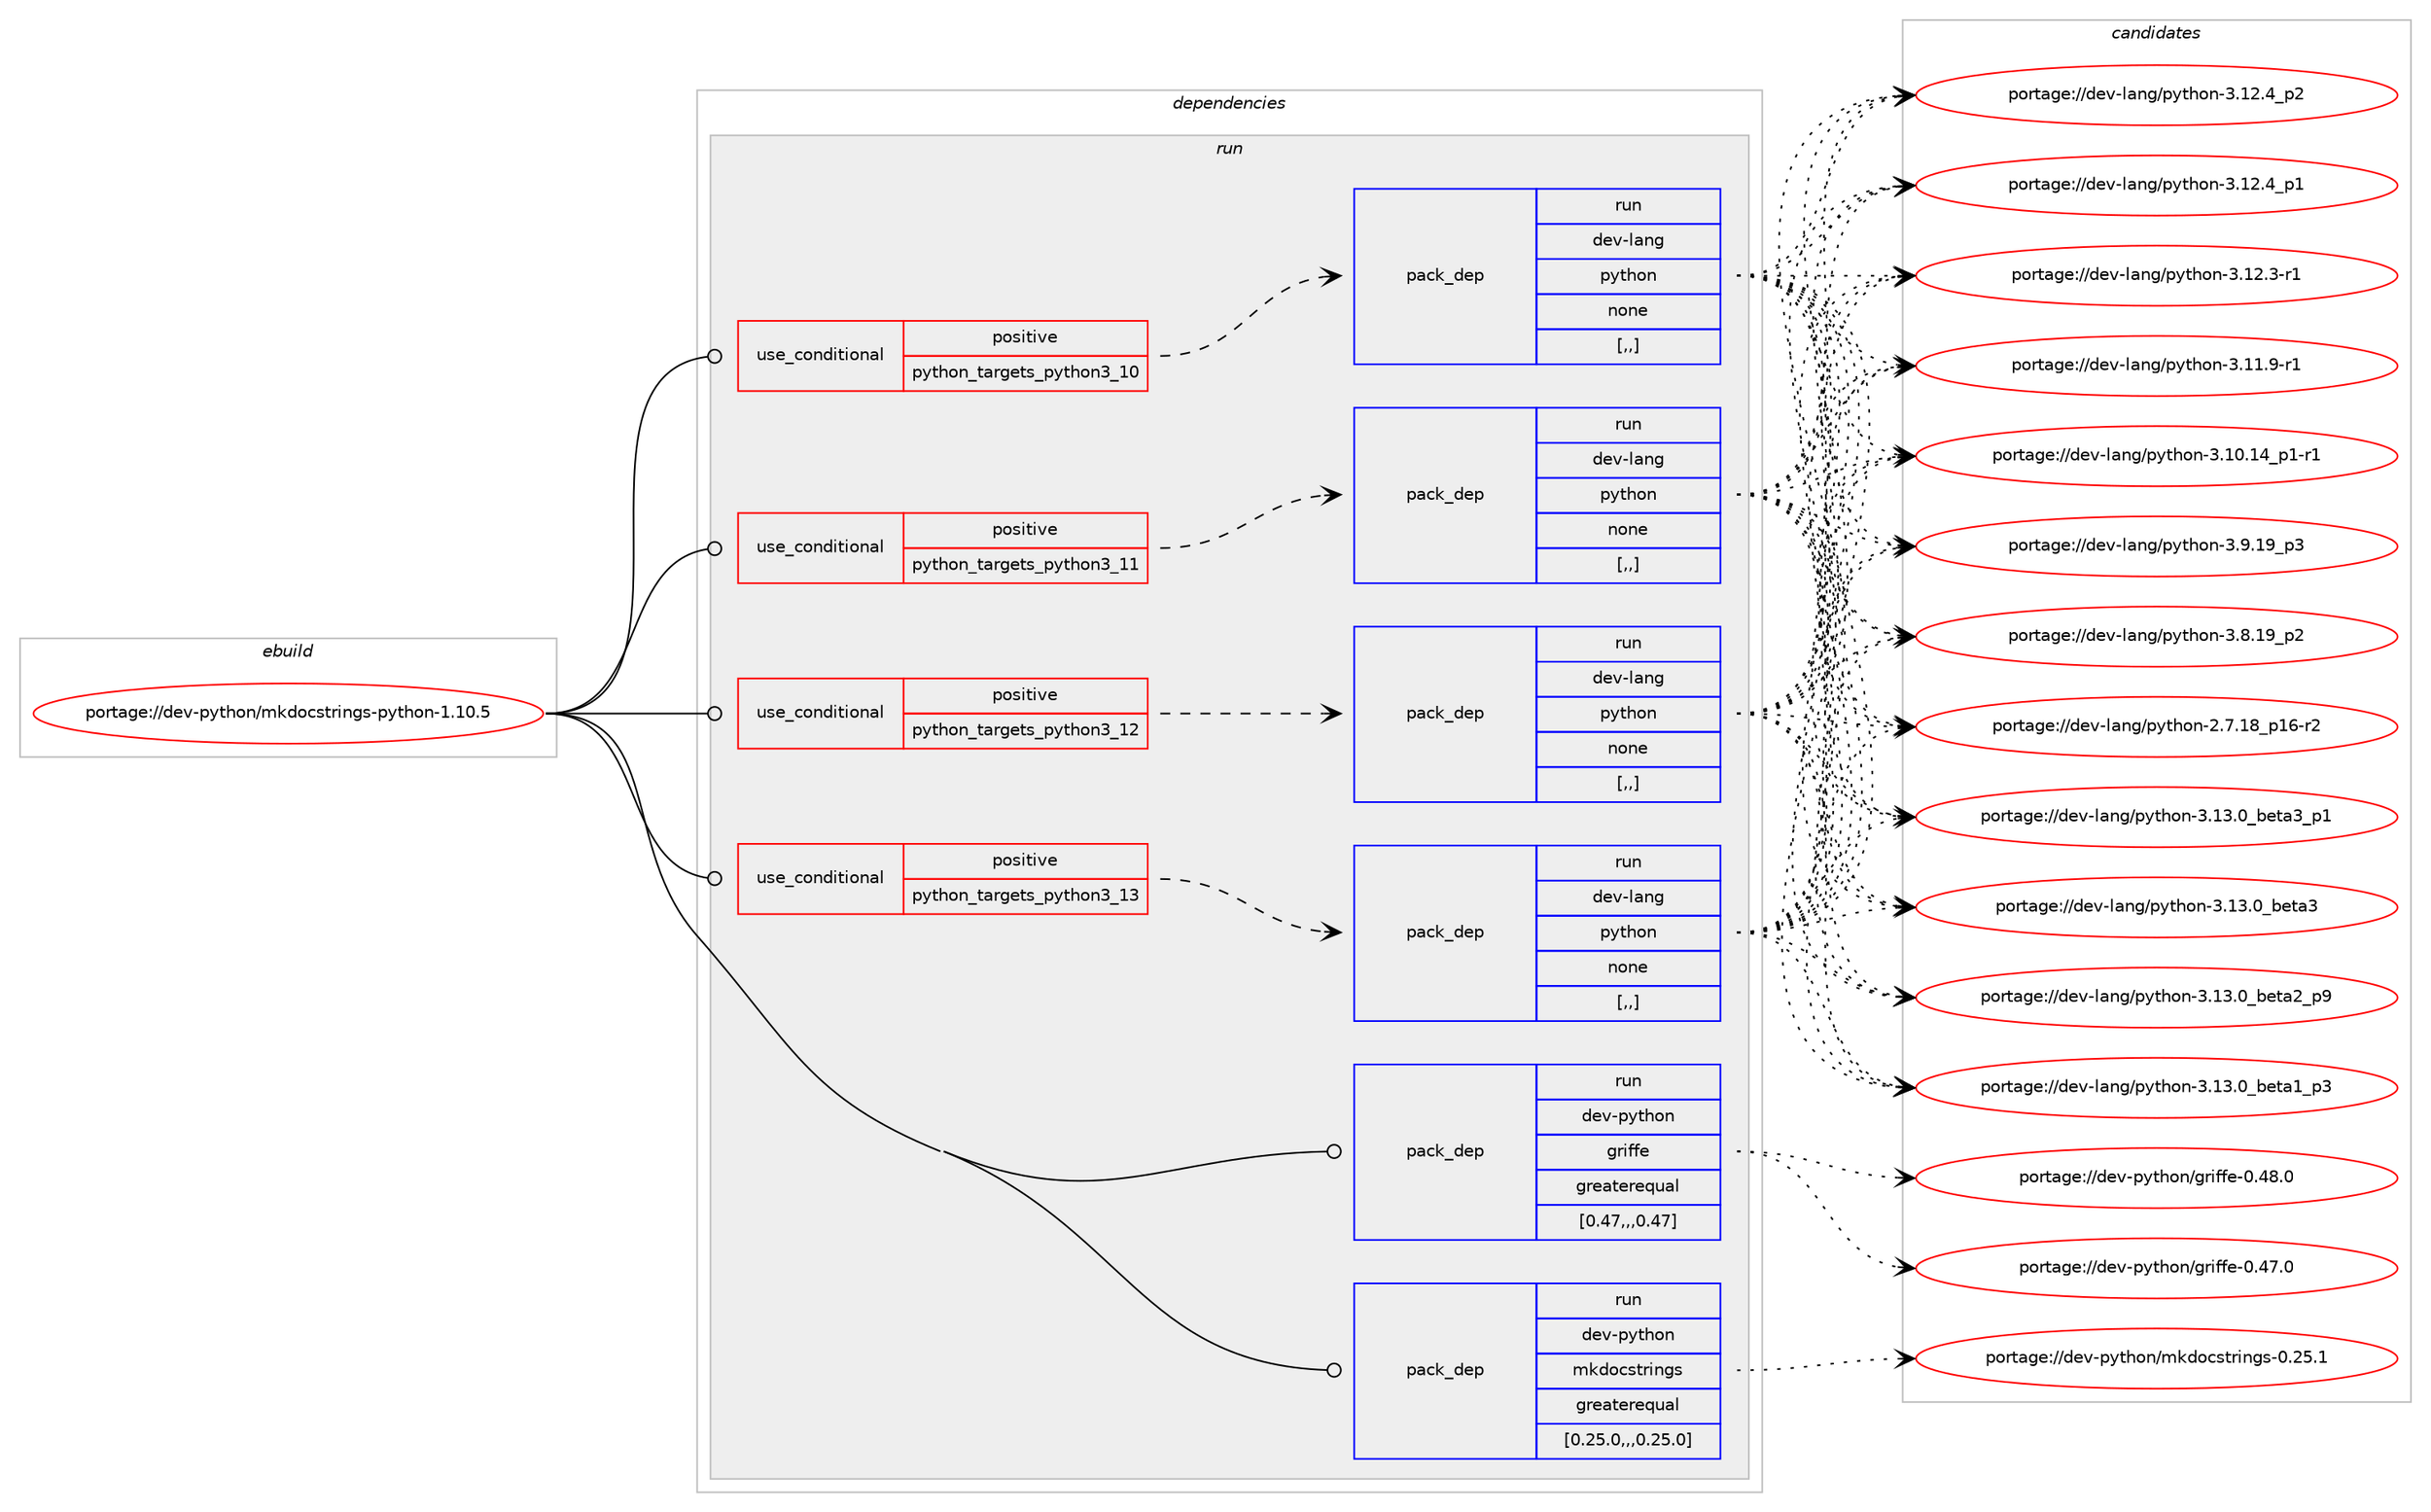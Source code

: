digraph prolog {

# *************
# Graph options
# *************

newrank=true;
concentrate=true;
compound=true;
graph [rankdir=LR,fontname=Helvetica,fontsize=10,ranksep=1.5];#, ranksep=2.5, nodesep=0.2];
edge  [arrowhead=vee];
node  [fontname=Helvetica,fontsize=10];

# **********
# The ebuild
# **********

subgraph cluster_leftcol {
color=gray;
label=<<i>ebuild</i>>;
id [label="portage://dev-python/mkdocstrings-python-1.10.5", color=red, width=4, href="../dev-python/mkdocstrings-python-1.10.5.svg"];
}

# ****************
# The dependencies
# ****************

subgraph cluster_midcol {
color=gray;
label=<<i>dependencies</i>>;
subgraph cluster_compile {
fillcolor="#eeeeee";
style=filled;
label=<<i>compile</i>>;
}
subgraph cluster_compileandrun {
fillcolor="#eeeeee";
style=filled;
label=<<i>compile and run</i>>;
}
subgraph cluster_run {
fillcolor="#eeeeee";
style=filled;
label=<<i>run</i>>;
subgraph cond34852 {
dependency151278 [label=<<TABLE BORDER="0" CELLBORDER="1" CELLSPACING="0" CELLPADDING="4"><TR><TD ROWSPAN="3" CELLPADDING="10">use_conditional</TD></TR><TR><TD>positive</TD></TR><TR><TD>python_targets_python3_10</TD></TR></TABLE>>, shape=none, color=red];
subgraph pack115177 {
dependency151279 [label=<<TABLE BORDER="0" CELLBORDER="1" CELLSPACING="0" CELLPADDING="4" WIDTH="220"><TR><TD ROWSPAN="6" CELLPADDING="30">pack_dep</TD></TR><TR><TD WIDTH="110">run</TD></TR><TR><TD>dev-lang</TD></TR><TR><TD>python</TD></TR><TR><TD>none</TD></TR><TR><TD>[,,]</TD></TR></TABLE>>, shape=none, color=blue];
}
dependency151278:e -> dependency151279:w [weight=20,style="dashed",arrowhead="vee"];
}
id:e -> dependency151278:w [weight=20,style="solid",arrowhead="odot"];
subgraph cond34853 {
dependency151280 [label=<<TABLE BORDER="0" CELLBORDER="1" CELLSPACING="0" CELLPADDING="4"><TR><TD ROWSPAN="3" CELLPADDING="10">use_conditional</TD></TR><TR><TD>positive</TD></TR><TR><TD>python_targets_python3_11</TD></TR></TABLE>>, shape=none, color=red];
subgraph pack115178 {
dependency151281 [label=<<TABLE BORDER="0" CELLBORDER="1" CELLSPACING="0" CELLPADDING="4" WIDTH="220"><TR><TD ROWSPAN="6" CELLPADDING="30">pack_dep</TD></TR><TR><TD WIDTH="110">run</TD></TR><TR><TD>dev-lang</TD></TR><TR><TD>python</TD></TR><TR><TD>none</TD></TR><TR><TD>[,,]</TD></TR></TABLE>>, shape=none, color=blue];
}
dependency151280:e -> dependency151281:w [weight=20,style="dashed",arrowhead="vee"];
}
id:e -> dependency151280:w [weight=20,style="solid",arrowhead="odot"];
subgraph cond34854 {
dependency151282 [label=<<TABLE BORDER="0" CELLBORDER="1" CELLSPACING="0" CELLPADDING="4"><TR><TD ROWSPAN="3" CELLPADDING="10">use_conditional</TD></TR><TR><TD>positive</TD></TR><TR><TD>python_targets_python3_12</TD></TR></TABLE>>, shape=none, color=red];
subgraph pack115179 {
dependency151283 [label=<<TABLE BORDER="0" CELLBORDER="1" CELLSPACING="0" CELLPADDING="4" WIDTH="220"><TR><TD ROWSPAN="6" CELLPADDING="30">pack_dep</TD></TR><TR><TD WIDTH="110">run</TD></TR><TR><TD>dev-lang</TD></TR><TR><TD>python</TD></TR><TR><TD>none</TD></TR><TR><TD>[,,]</TD></TR></TABLE>>, shape=none, color=blue];
}
dependency151282:e -> dependency151283:w [weight=20,style="dashed",arrowhead="vee"];
}
id:e -> dependency151282:w [weight=20,style="solid",arrowhead="odot"];
subgraph cond34855 {
dependency151284 [label=<<TABLE BORDER="0" CELLBORDER="1" CELLSPACING="0" CELLPADDING="4"><TR><TD ROWSPAN="3" CELLPADDING="10">use_conditional</TD></TR><TR><TD>positive</TD></TR><TR><TD>python_targets_python3_13</TD></TR></TABLE>>, shape=none, color=red];
subgraph pack115180 {
dependency151285 [label=<<TABLE BORDER="0" CELLBORDER="1" CELLSPACING="0" CELLPADDING="4" WIDTH="220"><TR><TD ROWSPAN="6" CELLPADDING="30">pack_dep</TD></TR><TR><TD WIDTH="110">run</TD></TR><TR><TD>dev-lang</TD></TR><TR><TD>python</TD></TR><TR><TD>none</TD></TR><TR><TD>[,,]</TD></TR></TABLE>>, shape=none, color=blue];
}
dependency151284:e -> dependency151285:w [weight=20,style="dashed",arrowhead="vee"];
}
id:e -> dependency151284:w [weight=20,style="solid",arrowhead="odot"];
subgraph pack115181 {
dependency151286 [label=<<TABLE BORDER="0" CELLBORDER="1" CELLSPACING="0" CELLPADDING="4" WIDTH="220"><TR><TD ROWSPAN="6" CELLPADDING="30">pack_dep</TD></TR><TR><TD WIDTH="110">run</TD></TR><TR><TD>dev-python</TD></TR><TR><TD>griffe</TD></TR><TR><TD>greaterequal</TD></TR><TR><TD>[0.47,,,0.47]</TD></TR></TABLE>>, shape=none, color=blue];
}
id:e -> dependency151286:w [weight=20,style="solid",arrowhead="odot"];
subgraph pack115182 {
dependency151287 [label=<<TABLE BORDER="0" CELLBORDER="1" CELLSPACING="0" CELLPADDING="4" WIDTH="220"><TR><TD ROWSPAN="6" CELLPADDING="30">pack_dep</TD></TR><TR><TD WIDTH="110">run</TD></TR><TR><TD>dev-python</TD></TR><TR><TD>mkdocstrings</TD></TR><TR><TD>greaterequal</TD></TR><TR><TD>[0.25.0,,,0.25.0]</TD></TR></TABLE>>, shape=none, color=blue];
}
id:e -> dependency151287:w [weight=20,style="solid",arrowhead="odot"];
}
}

# **************
# The candidates
# **************

subgraph cluster_choices {
rank=same;
color=gray;
label=<<i>candidates</i>>;

subgraph choice115177 {
color=black;
nodesep=1;
choice10010111845108971101034711212111610411111045514649514648959810111697519511249 [label="portage://dev-lang/python-3.13.0_beta3_p1", color=red, width=4,href="../dev-lang/python-3.13.0_beta3_p1.svg"];
choice1001011184510897110103471121211161041111104551464951464895981011169751 [label="portage://dev-lang/python-3.13.0_beta3", color=red, width=4,href="../dev-lang/python-3.13.0_beta3.svg"];
choice10010111845108971101034711212111610411111045514649514648959810111697509511257 [label="portage://dev-lang/python-3.13.0_beta2_p9", color=red, width=4,href="../dev-lang/python-3.13.0_beta2_p9.svg"];
choice10010111845108971101034711212111610411111045514649514648959810111697499511251 [label="portage://dev-lang/python-3.13.0_beta1_p3", color=red, width=4,href="../dev-lang/python-3.13.0_beta1_p3.svg"];
choice100101118451089711010347112121116104111110455146495046529511250 [label="portage://dev-lang/python-3.12.4_p2", color=red, width=4,href="../dev-lang/python-3.12.4_p2.svg"];
choice100101118451089711010347112121116104111110455146495046529511249 [label="portage://dev-lang/python-3.12.4_p1", color=red, width=4,href="../dev-lang/python-3.12.4_p1.svg"];
choice100101118451089711010347112121116104111110455146495046514511449 [label="portage://dev-lang/python-3.12.3-r1", color=red, width=4,href="../dev-lang/python-3.12.3-r1.svg"];
choice100101118451089711010347112121116104111110455146494946574511449 [label="portage://dev-lang/python-3.11.9-r1", color=red, width=4,href="../dev-lang/python-3.11.9-r1.svg"];
choice100101118451089711010347112121116104111110455146494846495295112494511449 [label="portage://dev-lang/python-3.10.14_p1-r1", color=red, width=4,href="../dev-lang/python-3.10.14_p1-r1.svg"];
choice100101118451089711010347112121116104111110455146574649579511251 [label="portage://dev-lang/python-3.9.19_p3", color=red, width=4,href="../dev-lang/python-3.9.19_p3.svg"];
choice100101118451089711010347112121116104111110455146564649579511250 [label="portage://dev-lang/python-3.8.19_p2", color=red, width=4,href="../dev-lang/python-3.8.19_p2.svg"];
choice100101118451089711010347112121116104111110455046554649569511249544511450 [label="portage://dev-lang/python-2.7.18_p16-r2", color=red, width=4,href="../dev-lang/python-2.7.18_p16-r2.svg"];
dependency151279:e -> choice10010111845108971101034711212111610411111045514649514648959810111697519511249:w [style=dotted,weight="100"];
dependency151279:e -> choice1001011184510897110103471121211161041111104551464951464895981011169751:w [style=dotted,weight="100"];
dependency151279:e -> choice10010111845108971101034711212111610411111045514649514648959810111697509511257:w [style=dotted,weight="100"];
dependency151279:e -> choice10010111845108971101034711212111610411111045514649514648959810111697499511251:w [style=dotted,weight="100"];
dependency151279:e -> choice100101118451089711010347112121116104111110455146495046529511250:w [style=dotted,weight="100"];
dependency151279:e -> choice100101118451089711010347112121116104111110455146495046529511249:w [style=dotted,weight="100"];
dependency151279:e -> choice100101118451089711010347112121116104111110455146495046514511449:w [style=dotted,weight="100"];
dependency151279:e -> choice100101118451089711010347112121116104111110455146494946574511449:w [style=dotted,weight="100"];
dependency151279:e -> choice100101118451089711010347112121116104111110455146494846495295112494511449:w [style=dotted,weight="100"];
dependency151279:e -> choice100101118451089711010347112121116104111110455146574649579511251:w [style=dotted,weight="100"];
dependency151279:e -> choice100101118451089711010347112121116104111110455146564649579511250:w [style=dotted,weight="100"];
dependency151279:e -> choice100101118451089711010347112121116104111110455046554649569511249544511450:w [style=dotted,weight="100"];
}
subgraph choice115178 {
color=black;
nodesep=1;
choice10010111845108971101034711212111610411111045514649514648959810111697519511249 [label="portage://dev-lang/python-3.13.0_beta3_p1", color=red, width=4,href="../dev-lang/python-3.13.0_beta3_p1.svg"];
choice1001011184510897110103471121211161041111104551464951464895981011169751 [label="portage://dev-lang/python-3.13.0_beta3", color=red, width=4,href="../dev-lang/python-3.13.0_beta3.svg"];
choice10010111845108971101034711212111610411111045514649514648959810111697509511257 [label="portage://dev-lang/python-3.13.0_beta2_p9", color=red, width=4,href="../dev-lang/python-3.13.0_beta2_p9.svg"];
choice10010111845108971101034711212111610411111045514649514648959810111697499511251 [label="portage://dev-lang/python-3.13.0_beta1_p3", color=red, width=4,href="../dev-lang/python-3.13.0_beta1_p3.svg"];
choice100101118451089711010347112121116104111110455146495046529511250 [label="portage://dev-lang/python-3.12.4_p2", color=red, width=4,href="../dev-lang/python-3.12.4_p2.svg"];
choice100101118451089711010347112121116104111110455146495046529511249 [label="portage://dev-lang/python-3.12.4_p1", color=red, width=4,href="../dev-lang/python-3.12.4_p1.svg"];
choice100101118451089711010347112121116104111110455146495046514511449 [label="portage://dev-lang/python-3.12.3-r1", color=red, width=4,href="../dev-lang/python-3.12.3-r1.svg"];
choice100101118451089711010347112121116104111110455146494946574511449 [label="portage://dev-lang/python-3.11.9-r1", color=red, width=4,href="../dev-lang/python-3.11.9-r1.svg"];
choice100101118451089711010347112121116104111110455146494846495295112494511449 [label="portage://dev-lang/python-3.10.14_p1-r1", color=red, width=4,href="../dev-lang/python-3.10.14_p1-r1.svg"];
choice100101118451089711010347112121116104111110455146574649579511251 [label="portage://dev-lang/python-3.9.19_p3", color=red, width=4,href="../dev-lang/python-3.9.19_p3.svg"];
choice100101118451089711010347112121116104111110455146564649579511250 [label="portage://dev-lang/python-3.8.19_p2", color=red, width=4,href="../dev-lang/python-3.8.19_p2.svg"];
choice100101118451089711010347112121116104111110455046554649569511249544511450 [label="portage://dev-lang/python-2.7.18_p16-r2", color=red, width=4,href="../dev-lang/python-2.7.18_p16-r2.svg"];
dependency151281:e -> choice10010111845108971101034711212111610411111045514649514648959810111697519511249:w [style=dotted,weight="100"];
dependency151281:e -> choice1001011184510897110103471121211161041111104551464951464895981011169751:w [style=dotted,weight="100"];
dependency151281:e -> choice10010111845108971101034711212111610411111045514649514648959810111697509511257:w [style=dotted,weight="100"];
dependency151281:e -> choice10010111845108971101034711212111610411111045514649514648959810111697499511251:w [style=dotted,weight="100"];
dependency151281:e -> choice100101118451089711010347112121116104111110455146495046529511250:w [style=dotted,weight="100"];
dependency151281:e -> choice100101118451089711010347112121116104111110455146495046529511249:w [style=dotted,weight="100"];
dependency151281:e -> choice100101118451089711010347112121116104111110455146495046514511449:w [style=dotted,weight="100"];
dependency151281:e -> choice100101118451089711010347112121116104111110455146494946574511449:w [style=dotted,weight="100"];
dependency151281:e -> choice100101118451089711010347112121116104111110455146494846495295112494511449:w [style=dotted,weight="100"];
dependency151281:e -> choice100101118451089711010347112121116104111110455146574649579511251:w [style=dotted,weight="100"];
dependency151281:e -> choice100101118451089711010347112121116104111110455146564649579511250:w [style=dotted,weight="100"];
dependency151281:e -> choice100101118451089711010347112121116104111110455046554649569511249544511450:w [style=dotted,weight="100"];
}
subgraph choice115179 {
color=black;
nodesep=1;
choice10010111845108971101034711212111610411111045514649514648959810111697519511249 [label="portage://dev-lang/python-3.13.0_beta3_p1", color=red, width=4,href="../dev-lang/python-3.13.0_beta3_p1.svg"];
choice1001011184510897110103471121211161041111104551464951464895981011169751 [label="portage://dev-lang/python-3.13.0_beta3", color=red, width=4,href="../dev-lang/python-3.13.0_beta3.svg"];
choice10010111845108971101034711212111610411111045514649514648959810111697509511257 [label="portage://dev-lang/python-3.13.0_beta2_p9", color=red, width=4,href="../dev-lang/python-3.13.0_beta2_p9.svg"];
choice10010111845108971101034711212111610411111045514649514648959810111697499511251 [label="portage://dev-lang/python-3.13.0_beta1_p3", color=red, width=4,href="../dev-lang/python-3.13.0_beta1_p3.svg"];
choice100101118451089711010347112121116104111110455146495046529511250 [label="portage://dev-lang/python-3.12.4_p2", color=red, width=4,href="../dev-lang/python-3.12.4_p2.svg"];
choice100101118451089711010347112121116104111110455146495046529511249 [label="portage://dev-lang/python-3.12.4_p1", color=red, width=4,href="../dev-lang/python-3.12.4_p1.svg"];
choice100101118451089711010347112121116104111110455146495046514511449 [label="portage://dev-lang/python-3.12.3-r1", color=red, width=4,href="../dev-lang/python-3.12.3-r1.svg"];
choice100101118451089711010347112121116104111110455146494946574511449 [label="portage://dev-lang/python-3.11.9-r1", color=red, width=4,href="../dev-lang/python-3.11.9-r1.svg"];
choice100101118451089711010347112121116104111110455146494846495295112494511449 [label="portage://dev-lang/python-3.10.14_p1-r1", color=red, width=4,href="../dev-lang/python-3.10.14_p1-r1.svg"];
choice100101118451089711010347112121116104111110455146574649579511251 [label="portage://dev-lang/python-3.9.19_p3", color=red, width=4,href="../dev-lang/python-3.9.19_p3.svg"];
choice100101118451089711010347112121116104111110455146564649579511250 [label="portage://dev-lang/python-3.8.19_p2", color=red, width=4,href="../dev-lang/python-3.8.19_p2.svg"];
choice100101118451089711010347112121116104111110455046554649569511249544511450 [label="portage://dev-lang/python-2.7.18_p16-r2", color=red, width=4,href="../dev-lang/python-2.7.18_p16-r2.svg"];
dependency151283:e -> choice10010111845108971101034711212111610411111045514649514648959810111697519511249:w [style=dotted,weight="100"];
dependency151283:e -> choice1001011184510897110103471121211161041111104551464951464895981011169751:w [style=dotted,weight="100"];
dependency151283:e -> choice10010111845108971101034711212111610411111045514649514648959810111697509511257:w [style=dotted,weight="100"];
dependency151283:e -> choice10010111845108971101034711212111610411111045514649514648959810111697499511251:w [style=dotted,weight="100"];
dependency151283:e -> choice100101118451089711010347112121116104111110455146495046529511250:w [style=dotted,weight="100"];
dependency151283:e -> choice100101118451089711010347112121116104111110455146495046529511249:w [style=dotted,weight="100"];
dependency151283:e -> choice100101118451089711010347112121116104111110455146495046514511449:w [style=dotted,weight="100"];
dependency151283:e -> choice100101118451089711010347112121116104111110455146494946574511449:w [style=dotted,weight="100"];
dependency151283:e -> choice100101118451089711010347112121116104111110455146494846495295112494511449:w [style=dotted,weight="100"];
dependency151283:e -> choice100101118451089711010347112121116104111110455146574649579511251:w [style=dotted,weight="100"];
dependency151283:e -> choice100101118451089711010347112121116104111110455146564649579511250:w [style=dotted,weight="100"];
dependency151283:e -> choice100101118451089711010347112121116104111110455046554649569511249544511450:w [style=dotted,weight="100"];
}
subgraph choice115180 {
color=black;
nodesep=1;
choice10010111845108971101034711212111610411111045514649514648959810111697519511249 [label="portage://dev-lang/python-3.13.0_beta3_p1", color=red, width=4,href="../dev-lang/python-3.13.0_beta3_p1.svg"];
choice1001011184510897110103471121211161041111104551464951464895981011169751 [label="portage://dev-lang/python-3.13.0_beta3", color=red, width=4,href="../dev-lang/python-3.13.0_beta3.svg"];
choice10010111845108971101034711212111610411111045514649514648959810111697509511257 [label="portage://dev-lang/python-3.13.0_beta2_p9", color=red, width=4,href="../dev-lang/python-3.13.0_beta2_p9.svg"];
choice10010111845108971101034711212111610411111045514649514648959810111697499511251 [label="portage://dev-lang/python-3.13.0_beta1_p3", color=red, width=4,href="../dev-lang/python-3.13.0_beta1_p3.svg"];
choice100101118451089711010347112121116104111110455146495046529511250 [label="portage://dev-lang/python-3.12.4_p2", color=red, width=4,href="../dev-lang/python-3.12.4_p2.svg"];
choice100101118451089711010347112121116104111110455146495046529511249 [label="portage://dev-lang/python-3.12.4_p1", color=red, width=4,href="../dev-lang/python-3.12.4_p1.svg"];
choice100101118451089711010347112121116104111110455146495046514511449 [label="portage://dev-lang/python-3.12.3-r1", color=red, width=4,href="../dev-lang/python-3.12.3-r1.svg"];
choice100101118451089711010347112121116104111110455146494946574511449 [label="portage://dev-lang/python-3.11.9-r1", color=red, width=4,href="../dev-lang/python-3.11.9-r1.svg"];
choice100101118451089711010347112121116104111110455146494846495295112494511449 [label="portage://dev-lang/python-3.10.14_p1-r1", color=red, width=4,href="../dev-lang/python-3.10.14_p1-r1.svg"];
choice100101118451089711010347112121116104111110455146574649579511251 [label="portage://dev-lang/python-3.9.19_p3", color=red, width=4,href="../dev-lang/python-3.9.19_p3.svg"];
choice100101118451089711010347112121116104111110455146564649579511250 [label="portage://dev-lang/python-3.8.19_p2", color=red, width=4,href="../dev-lang/python-3.8.19_p2.svg"];
choice100101118451089711010347112121116104111110455046554649569511249544511450 [label="portage://dev-lang/python-2.7.18_p16-r2", color=red, width=4,href="../dev-lang/python-2.7.18_p16-r2.svg"];
dependency151285:e -> choice10010111845108971101034711212111610411111045514649514648959810111697519511249:w [style=dotted,weight="100"];
dependency151285:e -> choice1001011184510897110103471121211161041111104551464951464895981011169751:w [style=dotted,weight="100"];
dependency151285:e -> choice10010111845108971101034711212111610411111045514649514648959810111697509511257:w [style=dotted,weight="100"];
dependency151285:e -> choice10010111845108971101034711212111610411111045514649514648959810111697499511251:w [style=dotted,weight="100"];
dependency151285:e -> choice100101118451089711010347112121116104111110455146495046529511250:w [style=dotted,weight="100"];
dependency151285:e -> choice100101118451089711010347112121116104111110455146495046529511249:w [style=dotted,weight="100"];
dependency151285:e -> choice100101118451089711010347112121116104111110455146495046514511449:w [style=dotted,weight="100"];
dependency151285:e -> choice100101118451089711010347112121116104111110455146494946574511449:w [style=dotted,weight="100"];
dependency151285:e -> choice100101118451089711010347112121116104111110455146494846495295112494511449:w [style=dotted,weight="100"];
dependency151285:e -> choice100101118451089711010347112121116104111110455146574649579511251:w [style=dotted,weight="100"];
dependency151285:e -> choice100101118451089711010347112121116104111110455146564649579511250:w [style=dotted,weight="100"];
dependency151285:e -> choice100101118451089711010347112121116104111110455046554649569511249544511450:w [style=dotted,weight="100"];
}
subgraph choice115181 {
color=black;
nodesep=1;
choice100101118451121211161041111104710311410510210210145484652564648 [label="portage://dev-python/griffe-0.48.0", color=red, width=4,href="../dev-python/griffe-0.48.0.svg"];
choice100101118451121211161041111104710311410510210210145484652554648 [label="portage://dev-python/griffe-0.47.0", color=red, width=4,href="../dev-python/griffe-0.47.0.svg"];
dependency151286:e -> choice100101118451121211161041111104710311410510210210145484652564648:w [style=dotted,weight="100"];
dependency151286:e -> choice100101118451121211161041111104710311410510210210145484652554648:w [style=dotted,weight="100"];
}
subgraph choice115182 {
color=black;
nodesep=1;
choice10010111845112121116104111110471091071001119911511611410511010311545484650534649 [label="portage://dev-python/mkdocstrings-0.25.1", color=red, width=4,href="../dev-python/mkdocstrings-0.25.1.svg"];
dependency151287:e -> choice10010111845112121116104111110471091071001119911511611410511010311545484650534649:w [style=dotted,weight="100"];
}
}

}
